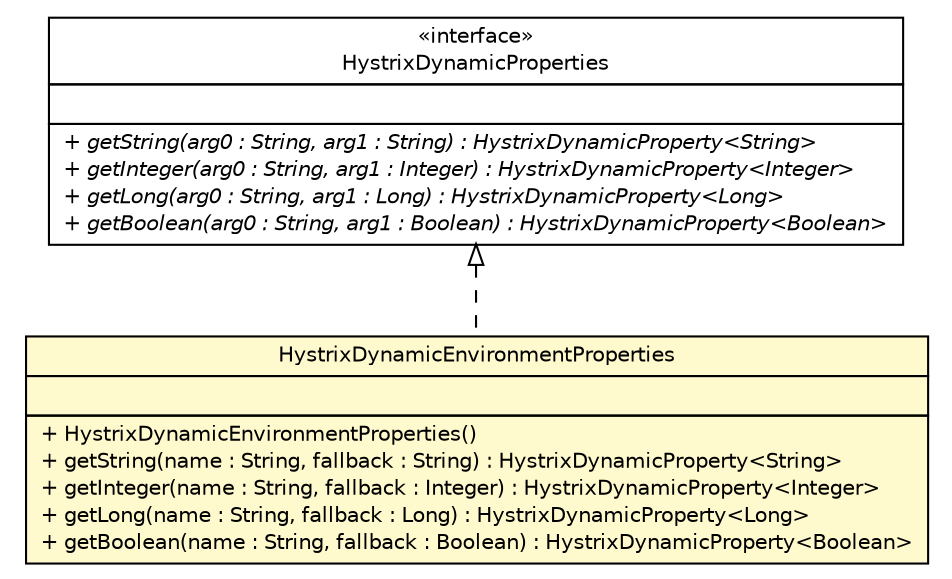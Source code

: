 #!/usr/local/bin/dot
#
# Class diagram 
# Generated by UMLGraph version R5_6-24-gf6e263 (http://www.umlgraph.org/)
#

digraph G {
	edge [fontname="Helvetica",fontsize=10,labelfontname="Helvetica",labelfontsize=10];
	node [fontname="Helvetica",fontsize=10,shape=plaintext];
	nodesep=0.25;
	ranksep=0.5;
	// com.yirendai.oss.lib.histrix.config.HystrixDynamicEnvironmentProperties
	c52 [label=<<table title="com.yirendai.oss.lib.histrix.config.HystrixDynamicEnvironmentProperties" border="0" cellborder="1" cellspacing="0" cellpadding="2" port="p" bgcolor="lemonChiffon" href="./HystrixDynamicEnvironmentProperties.html">
		<tr><td><table border="0" cellspacing="0" cellpadding="1">
<tr><td align="center" balign="center"> HystrixDynamicEnvironmentProperties </td></tr>
		</table></td></tr>
		<tr><td><table border="0" cellspacing="0" cellpadding="1">
<tr><td align="left" balign="left">  </td></tr>
		</table></td></tr>
		<tr><td><table border="0" cellspacing="0" cellpadding="1">
<tr><td align="left" balign="left"> + HystrixDynamicEnvironmentProperties() </td></tr>
<tr><td align="left" balign="left"> + getString(name : String, fallback : String) : HystrixDynamicProperty&lt;String&gt; </td></tr>
<tr><td align="left" balign="left"> + getInteger(name : String, fallback : Integer) : HystrixDynamicProperty&lt;Integer&gt; </td></tr>
<tr><td align="left" balign="left"> + getLong(name : String, fallback : Long) : HystrixDynamicProperty&lt;Long&gt; </td></tr>
<tr><td align="left" balign="left"> + getBoolean(name : String, fallback : Boolean) : HystrixDynamicProperty&lt;Boolean&gt; </td></tr>
		</table></td></tr>
		</table>>, URL="./HystrixDynamicEnvironmentProperties.html", fontname="Helvetica", fontcolor="black", fontsize=10.0];
	//com.yirendai.oss.lib.histrix.config.HystrixDynamicEnvironmentProperties implements com.netflix.hystrix.strategy.properties.HystrixDynamicProperties
	c60:p -> c52:p [dir=back,arrowtail=empty,style=dashed];
	// com.netflix.hystrix.strategy.properties.HystrixDynamicProperties
	c60 [label=<<table title="com.netflix.hystrix.strategy.properties.HystrixDynamicProperties" border="0" cellborder="1" cellspacing="0" cellpadding="2" port="p" href="http://java.sun.com/j2se/1.4.2/docs/api/com/netflix/hystrix/strategy/properties/HystrixDynamicProperties.html">
		<tr><td><table border="0" cellspacing="0" cellpadding="1">
<tr><td align="center" balign="center"> &#171;interface&#187; </td></tr>
<tr><td align="center" balign="center"> HystrixDynamicProperties </td></tr>
		</table></td></tr>
		<tr><td><table border="0" cellspacing="0" cellpadding="1">
<tr><td align="left" balign="left">  </td></tr>
		</table></td></tr>
		<tr><td><table border="0" cellspacing="0" cellpadding="1">
<tr><td align="left" balign="left"><font face="Helvetica-Oblique" point-size="10.0"> + getString(arg0 : String, arg1 : String) : HystrixDynamicProperty&lt;String&gt; </font></td></tr>
<tr><td align="left" balign="left"><font face="Helvetica-Oblique" point-size="10.0"> + getInteger(arg0 : String, arg1 : Integer) : HystrixDynamicProperty&lt;Integer&gt; </font></td></tr>
<tr><td align="left" balign="left"><font face="Helvetica-Oblique" point-size="10.0"> + getLong(arg0 : String, arg1 : Long) : HystrixDynamicProperty&lt;Long&gt; </font></td></tr>
<tr><td align="left" balign="left"><font face="Helvetica-Oblique" point-size="10.0"> + getBoolean(arg0 : String, arg1 : Boolean) : HystrixDynamicProperty&lt;Boolean&gt; </font></td></tr>
		</table></td></tr>
		</table>>, URL="http://java.sun.com/j2se/1.4.2/docs/api/com/netflix/hystrix/strategy/properties/HystrixDynamicProperties.html", fontname="Helvetica", fontcolor="black", fontsize=10.0];
}

